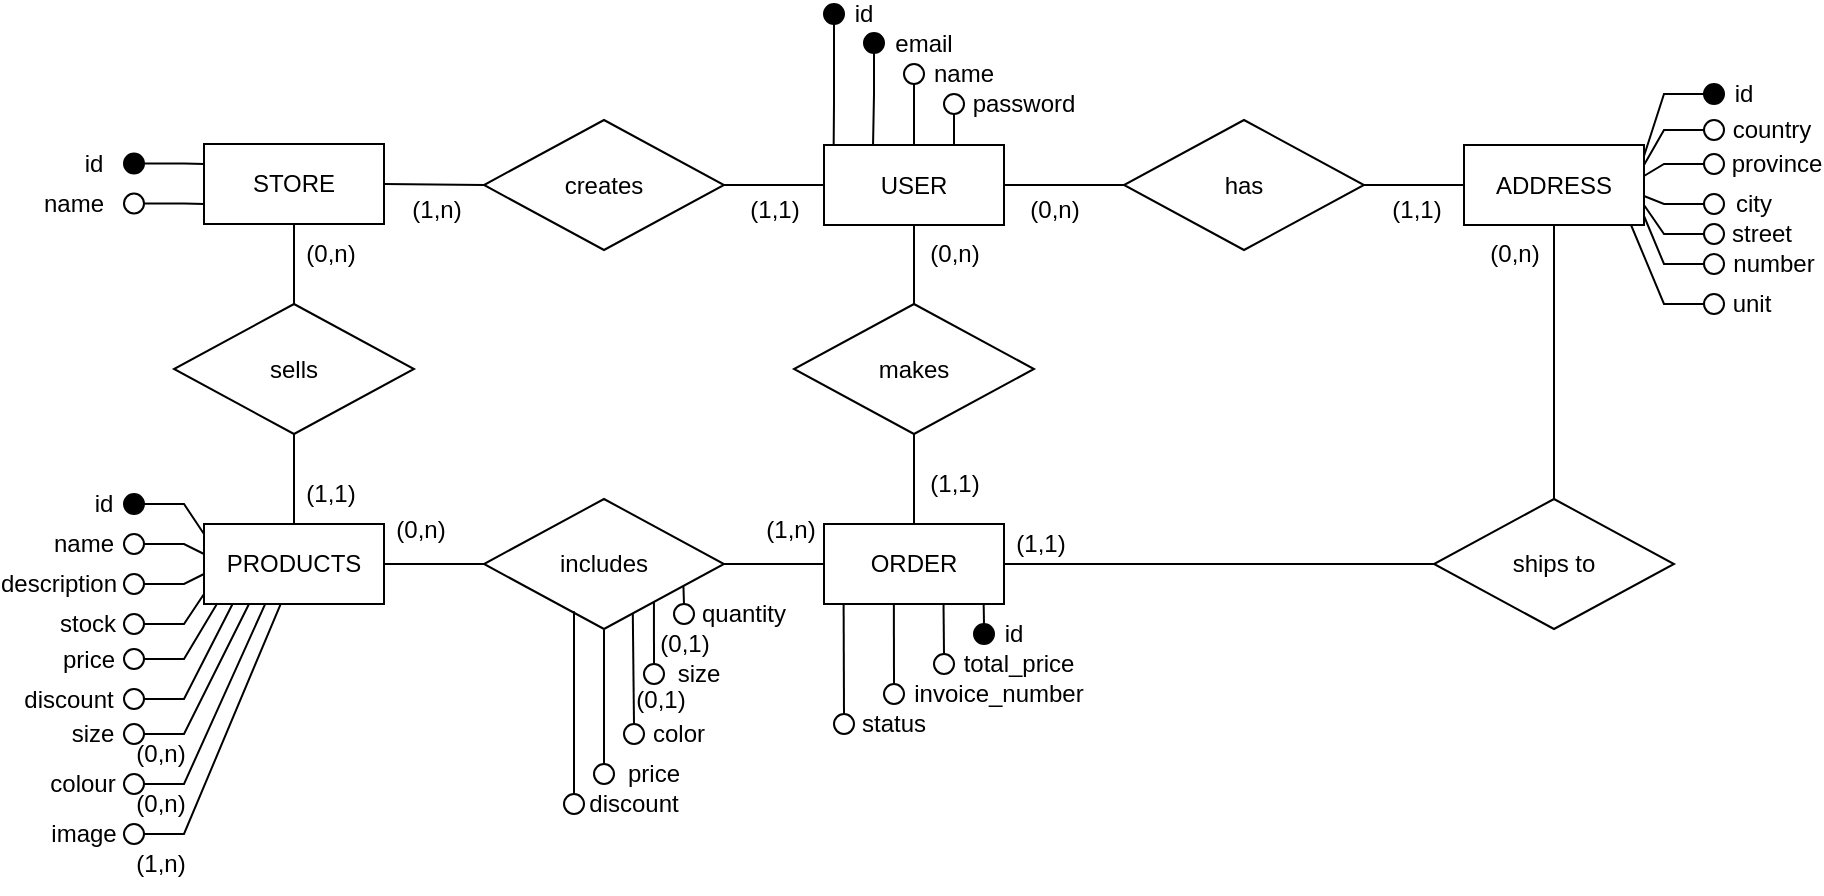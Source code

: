<mxfile version="21.6.6" type="device">
  <diagram name="Página-1" id="Z_zJEJGkiSUrdJZ3INVm">
    <mxGraphModel dx="1434" dy="758" grid="0" gridSize="5" guides="1" tooltips="1" connect="1" arrows="1" fold="1" page="1" pageScale="1" pageWidth="1169" pageHeight="827" math="0" shadow="0">
      <root>
        <mxCell id="0" />
        <mxCell id="1" parent="0" />
        <mxCell id="c_Amdf7lURbIj001u1mX-1" value="STORE" style="rounded=0;whiteSpace=wrap;html=1;" parent="1" vertex="1">
          <mxGeometry x="230" y="370" width="90" height="40" as="geometry" />
        </mxCell>
        <mxCell id="c_Amdf7lURbIj001u1mX-2" value="creates" style="shape=rhombus;perimeter=rhombusPerimeter;whiteSpace=wrap;html=1;align=center;fillColor=none;gradientColor=none;" parent="1" vertex="1">
          <mxGeometry x="370" y="358" width="120" height="65" as="geometry" />
        </mxCell>
        <mxCell id="c_Amdf7lURbIj001u1mX-3" value="" style="endArrow=none;html=1;rounded=0;entryX=0;entryY=0.5;entryDx=0;entryDy=0;" parent="1" target="c_Amdf7lURbIj001u1mX-2" edge="1">
          <mxGeometry relative="1" as="geometry">
            <mxPoint x="320" y="390" as="sourcePoint" />
            <mxPoint x="480" y="390" as="targetPoint" />
          </mxGeometry>
        </mxCell>
        <mxCell id="c_Amdf7lURbIj001u1mX-4" value="" style="endArrow=none;html=1;rounded=0;entryX=0;entryY=0.5;entryDx=0;entryDy=0;exitX=1;exitY=0.5;exitDx=0;exitDy=0;" parent="1" source="c_Amdf7lURbIj001u1mX-2" target="c_Amdf7lURbIj001u1mX-5" edge="1">
          <mxGeometry relative="1" as="geometry">
            <mxPoint x="520" y="390" as="sourcePoint" />
            <mxPoint x="550" y="390.5" as="targetPoint" />
          </mxGeometry>
        </mxCell>
        <mxCell id="c_Amdf7lURbIj001u1mX-5" value="USER" style="rounded=0;whiteSpace=wrap;html=1;gradientColor=none;fillColor=none;" parent="1" vertex="1">
          <mxGeometry x="540" y="370.5" width="90" height="40" as="geometry" />
        </mxCell>
        <mxCell id="c_Amdf7lURbIj001u1mX-8" value="" style="ellipse;whiteSpace=wrap;html=1;aspect=fixed;" parent="1" vertex="1">
          <mxGeometry x="190" y="394.75" width="10" height="10" as="geometry" />
        </mxCell>
        <mxCell id="c_Amdf7lURbIj001u1mX-9" value="" style="ellipse;whiteSpace=wrap;html=1;aspect=fixed;fillColor=#000000;" parent="1" vertex="1">
          <mxGeometry x="190" y="374.75" width="10" height="10" as="geometry" />
        </mxCell>
        <mxCell id="c_Amdf7lURbIj001u1mX-10" value="" style="endArrow=none;html=1;rounded=0;entryX=1;entryY=0.5;entryDx=0;entryDy=0;exitX=0;exitY=0.25;exitDx=0;exitDy=0;" parent="1" source="c_Amdf7lURbIj001u1mX-1" target="c_Amdf7lURbIj001u1mX-9" edge="1">
          <mxGeometry width="50" height="50" relative="1" as="geometry">
            <mxPoint x="230" y="394.75" as="sourcePoint" />
            <mxPoint x="260" y="374.75" as="targetPoint" />
            <Array as="points">
              <mxPoint x="220" y="379.75" />
            </Array>
          </mxGeometry>
        </mxCell>
        <mxCell id="c_Amdf7lURbIj001u1mX-11" value="" style="endArrow=none;html=1;rounded=0;entryX=1;entryY=0.5;entryDx=0;entryDy=0;exitX=0;exitY=0.75;exitDx=0;exitDy=0;" parent="1" source="c_Amdf7lURbIj001u1mX-1" target="c_Amdf7lURbIj001u1mX-8" edge="1">
          <mxGeometry width="50" height="50" relative="1" as="geometry">
            <mxPoint x="230" y="404.75" as="sourcePoint" />
            <mxPoint x="210" y="389.75" as="targetPoint" />
            <Array as="points">
              <mxPoint x="220" y="399.75" />
            </Array>
          </mxGeometry>
        </mxCell>
        <mxCell id="c_Amdf7lURbIj001u1mX-14" value="id" style="text;html=1;strokeColor=none;fillColor=none;align=center;verticalAlign=middle;whiteSpace=wrap;rounded=0;" parent="1" vertex="1">
          <mxGeometry x="160" y="374.75" width="30" height="10" as="geometry" />
        </mxCell>
        <mxCell id="c_Amdf7lURbIj001u1mX-15" value="name" style="text;html=1;strokeColor=none;fillColor=none;align=center;verticalAlign=middle;whiteSpace=wrap;rounded=0;" parent="1" vertex="1">
          <mxGeometry x="150" y="395.25" width="30" height="10" as="geometry" />
        </mxCell>
        <mxCell id="c_Amdf7lURbIj001u1mX-18" value="(1,n)" style="text;html=1;align=center;verticalAlign=middle;resizable=0;points=[];autosize=1;strokeColor=none;fillColor=none;" parent="1" vertex="1">
          <mxGeometry x="323" y="388" width="45" height="30" as="geometry" />
        </mxCell>
        <mxCell id="c_Amdf7lURbIj001u1mX-19" value="(1,1)" style="text;html=1;align=center;verticalAlign=middle;resizable=0;points=[];autosize=1;strokeColor=none;fillColor=none;" parent="1" vertex="1">
          <mxGeometry x="490" y="388" width="50" height="30" as="geometry" />
        </mxCell>
        <mxCell id="c_Amdf7lURbIj001u1mX-20" value="has" style="shape=rhombus;perimeter=rhombusPerimeter;whiteSpace=wrap;html=1;align=center;fillColor=none;gradientColor=none;" parent="1" vertex="1">
          <mxGeometry x="690" y="358" width="120" height="65" as="geometry" />
        </mxCell>
        <mxCell id="c_Amdf7lURbIj001u1mX-21" value="" style="endArrow=none;html=1;rounded=0;entryX=0;entryY=0.5;entryDx=0;entryDy=0;exitX=1;exitY=0.5;exitDx=0;exitDy=0;" parent="1" source="c_Amdf7lURbIj001u1mX-20" target="c_Amdf7lURbIj001u1mX-22" edge="1">
          <mxGeometry relative="1" as="geometry">
            <mxPoint x="840" y="390" as="sourcePoint" />
            <mxPoint x="870" y="390.5" as="targetPoint" />
          </mxGeometry>
        </mxCell>
        <mxCell id="c_Amdf7lURbIj001u1mX-22" value="ADDRESS" style="rounded=0;whiteSpace=wrap;html=1;gradientColor=none;fillColor=none;" parent="1" vertex="1">
          <mxGeometry x="860" y="370.5" width="90" height="40" as="geometry" />
        </mxCell>
        <mxCell id="c_Amdf7lURbIj001u1mX-26" value="(1,1)" style="text;html=1;align=center;verticalAlign=middle;resizable=0;points=[];autosize=1;strokeColor=none;fillColor=none;" parent="1" vertex="1">
          <mxGeometry x="813" y="388" width="45" height="30" as="geometry" />
        </mxCell>
        <mxCell id="c_Amdf7lURbIj001u1mX-30" value="" style="endArrow=none;html=1;rounded=0;entryX=0;entryY=0.5;entryDx=0;entryDy=0;exitX=1;exitY=0.5;exitDx=0;exitDy=0;" parent="1" source="c_Amdf7lURbIj001u1mX-5" target="c_Amdf7lURbIj001u1mX-20" edge="1">
          <mxGeometry relative="1" as="geometry">
            <mxPoint x="500" y="401" as="sourcePoint" />
            <mxPoint x="550" y="401" as="targetPoint" />
          </mxGeometry>
        </mxCell>
        <mxCell id="c_Amdf7lURbIj001u1mX-31" value="" style="ellipse;whiteSpace=wrap;html=1;aspect=fixed;fillColor=#000000;" parent="1" vertex="1">
          <mxGeometry x="540" y="300" width="10" height="10" as="geometry" />
        </mxCell>
        <mxCell id="c_Amdf7lURbIj001u1mX-32" value="" style="endArrow=none;html=1;rounded=0;entryX=0.5;entryY=1;entryDx=0;entryDy=0;exitX=0.276;exitY=-0.004;exitDx=0;exitDy=0;exitPerimeter=0;" parent="1" target="c_Amdf7lURbIj001u1mX-31" edge="1">
          <mxGeometry width="50" height="50" relative="1" as="geometry">
            <mxPoint x="544.84" y="370.0" as="sourcePoint" />
            <mxPoint x="640" y="334.66" as="targetPoint" />
            <Array as="points">
              <mxPoint x="545" y="349.66" />
            </Array>
          </mxGeometry>
        </mxCell>
        <mxCell id="c_Amdf7lURbIj001u1mX-33" value="password" style="text;html=1;strokeColor=none;fillColor=none;align=center;verticalAlign=middle;whiteSpace=wrap;rounded=0;" parent="1" vertex="1">
          <mxGeometry x="620" y="345" width="40" height="10" as="geometry" />
        </mxCell>
        <mxCell id="c_Amdf7lURbIj001u1mX-34" value="" style="ellipse;whiteSpace=wrap;html=1;aspect=fixed;fillColor=#000000;" parent="1" vertex="1">
          <mxGeometry x="560" y="314.5" width="10" height="10" as="geometry" />
        </mxCell>
        <mxCell id="c_Amdf7lURbIj001u1mX-35" value="" style="endArrow=none;html=1;rounded=0;entryX=0.5;entryY=1;entryDx=0;entryDy=0;exitX=0.217;exitY=-0.01;exitDx=0;exitDy=0;exitPerimeter=0;" parent="1" target="c_Amdf7lURbIj001u1mX-34" edge="1">
          <mxGeometry width="50" height="50" relative="1" as="geometry">
            <mxPoint x="564.53" y="370.1" as="sourcePoint" />
            <mxPoint x="650" y="329.5" as="targetPoint" />
            <Array as="points">
              <mxPoint x="565" y="345" />
            </Array>
          </mxGeometry>
        </mxCell>
        <mxCell id="c_Amdf7lURbIj001u1mX-36" value="" style="ellipse;whiteSpace=wrap;html=1;aspect=fixed;" parent="1" vertex="1">
          <mxGeometry x="600" y="345" width="10" height="10" as="geometry" />
        </mxCell>
        <mxCell id="c_Amdf7lURbIj001u1mX-37" value="" style="endArrow=none;html=1;rounded=0;entryX=0.5;entryY=1;entryDx=0;entryDy=0;" parent="1" target="c_Amdf7lURbIj001u1mX-36" edge="1">
          <mxGeometry width="50" height="50" relative="1" as="geometry">
            <mxPoint x="605" y="370.5" as="sourcePoint" />
            <mxPoint x="700" y="350.5" as="targetPoint" />
            <Array as="points">
              <mxPoint x="605" y="365.5" />
            </Array>
          </mxGeometry>
        </mxCell>
        <mxCell id="c_Amdf7lURbIj001u1mX-38" value="email" style="text;html=1;strokeColor=none;fillColor=none;align=center;verticalAlign=middle;whiteSpace=wrap;rounded=0;" parent="1" vertex="1">
          <mxGeometry x="570" y="314.5" width="40" height="10" as="geometry" />
        </mxCell>
        <mxCell id="c_Amdf7lURbIj001u1mX-39" value="id" style="text;html=1;strokeColor=none;fillColor=none;align=center;verticalAlign=middle;whiteSpace=wrap;rounded=0;" parent="1" vertex="1">
          <mxGeometry x="540" y="300" width="40" height="10" as="geometry" />
        </mxCell>
        <mxCell id="c_Amdf7lURbIj001u1mX-40" value="(0,n)" style="text;html=1;align=center;verticalAlign=middle;resizable=0;points=[];autosize=1;strokeColor=none;fillColor=none;" parent="1" vertex="1">
          <mxGeometry x="630" y="388" width="50" height="30" as="geometry" />
        </mxCell>
        <mxCell id="c_Amdf7lURbIj001u1mX-48" value="" style="ellipse;whiteSpace=wrap;html=1;aspect=fixed;fillColor=none;" parent="1" vertex="1">
          <mxGeometry x="580" y="330" width="10" height="10" as="geometry" />
        </mxCell>
        <mxCell id="c_Amdf7lURbIj001u1mX-49" value="" style="endArrow=none;html=1;rounded=0;entryX=0.5;entryY=1;entryDx=0;entryDy=0;exitX=0.5;exitY=0;exitDx=0;exitDy=0;" parent="1" source="c_Amdf7lURbIj001u1mX-5" target="c_Amdf7lURbIj001u1mX-48" edge="1">
          <mxGeometry width="50" height="50" relative="1" as="geometry">
            <mxPoint x="575" y="383.25" as="sourcePoint" />
            <mxPoint x="660" y="342.75" as="targetPoint" />
            <Array as="points" />
          </mxGeometry>
        </mxCell>
        <mxCell id="c_Amdf7lURbIj001u1mX-50" value="name" style="text;html=1;strokeColor=none;fillColor=none;align=center;verticalAlign=middle;whiteSpace=wrap;rounded=0;" parent="1" vertex="1">
          <mxGeometry x="590" y="330" width="40" height="10" as="geometry" />
        </mxCell>
        <mxCell id="c_Amdf7lURbIj001u1mX-88" value="ORDER" style="rounded=0;whiteSpace=wrap;html=1;gradientColor=none;fillColor=none;" parent="1" vertex="1">
          <mxGeometry x="540" y="560" width="90" height="40" as="geometry" />
        </mxCell>
        <mxCell id="c_Amdf7lURbIj001u1mX-89" value="PRODUCTS" style="rounded=0;whiteSpace=wrap;html=1;gradientColor=none;fillColor=none;" parent="1" vertex="1">
          <mxGeometry x="230" y="560" width="90" height="40" as="geometry" />
        </mxCell>
        <mxCell id="c_Amdf7lURbIj001u1mX-90" value="includes" style="shape=rhombus;perimeter=rhombusPerimeter;whiteSpace=wrap;html=1;align=center;fillColor=none;gradientColor=none;" parent="1" vertex="1">
          <mxGeometry x="370" y="547.5" width="120" height="65" as="geometry" />
        </mxCell>
        <mxCell id="c_Amdf7lURbIj001u1mX-91" value="ships to" style="shape=rhombus;perimeter=rhombusPerimeter;whiteSpace=wrap;html=1;align=center;fillColor=none;gradientColor=none;" parent="1" vertex="1">
          <mxGeometry x="845" y="547.5" width="120" height="65" as="geometry" />
        </mxCell>
        <mxCell id="c_Amdf7lURbIj001u1mX-92" value="sells" style="shape=rhombus;perimeter=rhombusPerimeter;whiteSpace=wrap;html=1;align=center;fillColor=none;gradientColor=none;" parent="1" vertex="1">
          <mxGeometry x="215" y="450" width="120" height="65" as="geometry" />
        </mxCell>
        <mxCell id="c_Amdf7lURbIj001u1mX-93" value="makes" style="shape=rhombus;perimeter=rhombusPerimeter;whiteSpace=wrap;html=1;align=center;fillColor=none;gradientColor=none;" parent="1" vertex="1">
          <mxGeometry x="525" y="450" width="120" height="65" as="geometry" />
        </mxCell>
        <mxCell id="c_Amdf7lURbIj001u1mX-94" value="" style="endArrow=none;html=1;rounded=0;entryX=0.5;entryY=1;entryDx=0;entryDy=0;exitX=0.5;exitY=0;exitDx=0;exitDy=0;" parent="1" source="c_Amdf7lURbIj001u1mX-92" target="c_Amdf7lURbIj001u1mX-1" edge="1">
          <mxGeometry width="50" height="50" relative="1" as="geometry">
            <mxPoint x="120" y="500" as="sourcePoint" />
            <mxPoint x="170" y="450" as="targetPoint" />
          </mxGeometry>
        </mxCell>
        <mxCell id="c_Amdf7lURbIj001u1mX-95" value="" style="endArrow=none;html=1;rounded=0;exitX=0.5;exitY=0;exitDx=0;exitDy=0;entryX=0.5;entryY=1;entryDx=0;entryDy=0;" parent="1" source="c_Amdf7lURbIj001u1mX-89" target="c_Amdf7lURbIj001u1mX-92" edge="1">
          <mxGeometry width="50" height="50" relative="1" as="geometry">
            <mxPoint x="285" y="460" as="sourcePoint" />
            <mxPoint x="280" y="520" as="targetPoint" />
          </mxGeometry>
        </mxCell>
        <mxCell id="c_Amdf7lURbIj001u1mX-96" value="" style="endArrow=none;html=1;rounded=0;entryX=0;entryY=0.5;entryDx=0;entryDy=0;exitX=1;exitY=0.5;exitDx=0;exitDy=0;" parent="1" source="c_Amdf7lURbIj001u1mX-89" target="c_Amdf7lURbIj001u1mX-90" edge="1">
          <mxGeometry width="50" height="50" relative="1" as="geometry">
            <mxPoint x="295" y="470" as="sourcePoint" />
            <mxPoint x="295" y="430" as="targetPoint" />
          </mxGeometry>
        </mxCell>
        <mxCell id="c_Amdf7lURbIj001u1mX-97" value="" style="endArrow=none;html=1;rounded=0;entryX=0;entryY=0.5;entryDx=0;entryDy=0;exitX=1;exitY=0.5;exitDx=0;exitDy=0;" parent="1" source="c_Amdf7lURbIj001u1mX-90" target="c_Amdf7lURbIj001u1mX-88" edge="1">
          <mxGeometry width="50" height="50" relative="1" as="geometry">
            <mxPoint x="305" y="480" as="sourcePoint" />
            <mxPoint x="305" y="440" as="targetPoint" />
          </mxGeometry>
        </mxCell>
        <mxCell id="c_Amdf7lURbIj001u1mX-98" value="" style="endArrow=none;html=1;rounded=0;entryX=0.5;entryY=1;entryDx=0;entryDy=0;exitX=0.5;exitY=0;exitDx=0;exitDy=0;" parent="1" source="c_Amdf7lURbIj001u1mX-88" target="c_Amdf7lURbIj001u1mX-93" edge="1">
          <mxGeometry width="50" height="50" relative="1" as="geometry">
            <mxPoint x="315" y="490" as="sourcePoint" />
            <mxPoint x="315" y="450" as="targetPoint" />
          </mxGeometry>
        </mxCell>
        <mxCell id="c_Amdf7lURbIj001u1mX-99" value="" style="endArrow=none;html=1;rounded=0;exitX=0.5;exitY=0;exitDx=0;exitDy=0;entryX=0.5;entryY=1;entryDx=0;entryDy=0;" parent="1" source="c_Amdf7lURbIj001u1mX-93" target="c_Amdf7lURbIj001u1mX-5" edge="1">
          <mxGeometry width="50" height="50" relative="1" as="geometry">
            <mxPoint x="595" y="570" as="sourcePoint" />
            <mxPoint x="620" y="430" as="targetPoint" />
          </mxGeometry>
        </mxCell>
        <mxCell id="c_Amdf7lURbIj001u1mX-100" value="" style="endArrow=none;html=1;rounded=0;entryX=0;entryY=0.5;entryDx=0;entryDy=0;exitX=1;exitY=0.5;exitDx=0;exitDy=0;" parent="1" source="c_Amdf7lURbIj001u1mX-88" target="c_Amdf7lURbIj001u1mX-91" edge="1">
          <mxGeometry width="50" height="50" relative="1" as="geometry">
            <mxPoint x="650" y="570" as="sourcePoint" />
            <mxPoint x="605" y="535" as="targetPoint" />
          </mxGeometry>
        </mxCell>
        <mxCell id="c_Amdf7lURbIj001u1mX-101" value="" style="endArrow=none;html=1;rounded=0;entryX=0.5;entryY=1;entryDx=0;entryDy=0;exitX=0.5;exitY=0;exitDx=0;exitDy=0;" parent="1" source="c_Amdf7lURbIj001u1mX-91" target="c_Amdf7lURbIj001u1mX-22" edge="1">
          <mxGeometry width="50" height="50" relative="1" as="geometry">
            <mxPoint x="640" y="590" as="sourcePoint" />
            <mxPoint x="855" y="590" as="targetPoint" />
          </mxGeometry>
        </mxCell>
        <mxCell id="c_Amdf7lURbIj001u1mX-104" value="" style="ellipse;whiteSpace=wrap;html=1;aspect=fixed;" parent="1" vertex="1">
          <mxGeometry x="190" y="605" width="10" height="10" as="geometry" />
        </mxCell>
        <mxCell id="c_Amdf7lURbIj001u1mX-105" value="" style="ellipse;whiteSpace=wrap;html=1;aspect=fixed;strokeColor=#000000;fillStyle=solid;fillColor=none;" parent="1" vertex="1">
          <mxGeometry x="190" y="585" width="10" height="10" as="geometry" />
        </mxCell>
        <mxCell id="c_Amdf7lURbIj001u1mX-106" value="" style="ellipse;whiteSpace=wrap;html=1;aspect=fixed;" parent="1" vertex="1">
          <mxGeometry x="190" y="565" width="10" height="10" as="geometry" />
        </mxCell>
        <mxCell id="c_Amdf7lURbIj001u1mX-107" value="" style="ellipse;whiteSpace=wrap;html=1;aspect=fixed;fillColor=#000000;" parent="1" vertex="1">
          <mxGeometry x="190" y="545" width="10" height="10" as="geometry" />
        </mxCell>
        <mxCell id="c_Amdf7lURbIj001u1mX-108" value="" style="endArrow=none;html=1;rounded=0;entryX=1;entryY=0.5;entryDx=0;entryDy=0;exitX=0;exitY=0;exitDx=0;exitDy=0;" parent="1" target="c_Amdf7lURbIj001u1mX-107" edge="1">
          <mxGeometry width="50" height="50" relative="1" as="geometry">
            <mxPoint x="230" y="565" as="sourcePoint" />
            <mxPoint x="260" y="545" as="targetPoint" />
            <Array as="points">
              <mxPoint x="220" y="550" />
            </Array>
          </mxGeometry>
        </mxCell>
        <mxCell id="c_Amdf7lURbIj001u1mX-109" value="" style="endArrow=none;html=1;rounded=0;entryX=1;entryY=0.5;entryDx=0;entryDy=0;exitX=0;exitY=0.25;exitDx=0;exitDy=0;" parent="1" target="c_Amdf7lURbIj001u1mX-106" edge="1">
          <mxGeometry width="50" height="50" relative="1" as="geometry">
            <mxPoint x="230" y="575" as="sourcePoint" />
            <mxPoint x="210" y="560" as="targetPoint" />
            <Array as="points">
              <mxPoint x="220" y="570" />
            </Array>
          </mxGeometry>
        </mxCell>
        <mxCell id="c_Amdf7lURbIj001u1mX-110" value="" style="endArrow=none;html=1;rounded=0;entryX=1;entryY=0.5;entryDx=0;entryDy=0;exitX=0;exitY=0.5;exitDx=0;exitDy=0;" parent="1" target="c_Amdf7lURbIj001u1mX-105" edge="1">
          <mxGeometry width="50" height="50" relative="1" as="geometry">
            <mxPoint x="230" y="585" as="sourcePoint" />
            <mxPoint x="220" y="570" as="targetPoint" />
            <Array as="points">
              <mxPoint x="220" y="590" />
            </Array>
          </mxGeometry>
        </mxCell>
        <mxCell id="c_Amdf7lURbIj001u1mX-111" value="" style="endArrow=none;html=1;rounded=0;entryX=1;entryY=0.5;entryDx=0;entryDy=0;exitX=0;exitY=0.75;exitDx=0;exitDy=0;" parent="1" target="c_Amdf7lURbIj001u1mX-104" edge="1">
          <mxGeometry width="50" height="50" relative="1" as="geometry">
            <mxPoint x="230" y="595" as="sourcePoint" />
            <mxPoint x="230" y="580" as="targetPoint" />
            <Array as="points">
              <mxPoint x="220" y="610" />
            </Array>
          </mxGeometry>
        </mxCell>
        <mxCell id="c_Amdf7lURbIj001u1mX-112" value="id" style="text;html=1;strokeColor=none;fillColor=none;align=center;verticalAlign=middle;whiteSpace=wrap;rounded=0;" parent="1" vertex="1">
          <mxGeometry x="175" y="545" width="10" height="10" as="geometry" />
        </mxCell>
        <mxCell id="c_Amdf7lURbIj001u1mX-113" value="name" style="text;html=1;strokeColor=none;fillColor=none;align=center;verticalAlign=middle;whiteSpace=wrap;rounded=0;" parent="1" vertex="1">
          <mxGeometry x="155" y="565" width="30" height="10" as="geometry" />
        </mxCell>
        <mxCell id="c_Amdf7lURbIj001u1mX-114" value="description" style="text;html=1;strokeColor=none;fillColor=none;align=center;verticalAlign=middle;whiteSpace=wrap;rounded=0;" parent="1" vertex="1">
          <mxGeometry x="140" y="585" width="35" height="10" as="geometry" />
        </mxCell>
        <mxCell id="c_Amdf7lURbIj001u1mX-115" value="stock" style="text;html=1;strokeColor=none;fillColor=none;align=center;verticalAlign=middle;whiteSpace=wrap;rounded=0;" parent="1" vertex="1">
          <mxGeometry x="157.5" y="605" width="27.5" height="10" as="geometry" />
        </mxCell>
        <mxCell id="c_Amdf7lURbIj001u1mX-128" value="" style="ellipse;whiteSpace=wrap;html=1;aspect=fixed;" parent="1" vertex="1">
          <mxGeometry x="190" y="622.5" width="10" height="10" as="geometry" />
        </mxCell>
        <mxCell id="c_Amdf7lURbIj001u1mX-129" value="" style="endArrow=none;html=1;rounded=0;entryX=1;entryY=0.5;entryDx=0;entryDy=0;exitX=0.074;exitY=0.992;exitDx=0;exitDy=0;exitPerimeter=0;" parent="1" source="c_Amdf7lURbIj001u1mX-89" target="c_Amdf7lURbIj001u1mX-128" edge="1">
          <mxGeometry width="50" height="50" relative="1" as="geometry">
            <mxPoint x="230" y="612.5" as="sourcePoint" />
            <mxPoint x="230" y="597.5" as="targetPoint" />
            <Array as="points">
              <mxPoint x="220" y="627.5" />
            </Array>
          </mxGeometry>
        </mxCell>
        <mxCell id="c_Amdf7lURbIj001u1mX-130" value="price" style="text;html=1;strokeColor=none;fillColor=none;align=center;verticalAlign=middle;whiteSpace=wrap;rounded=0;" parent="1" vertex="1">
          <mxGeometry x="160" y="622.5" width="25" height="10" as="geometry" />
        </mxCell>
        <mxCell id="c_Amdf7lURbIj001u1mX-131" value="" style="ellipse;whiteSpace=wrap;html=1;aspect=fixed;" parent="1" vertex="1">
          <mxGeometry x="190" y="642.5" width="10" height="10" as="geometry" />
        </mxCell>
        <mxCell id="c_Amdf7lURbIj001u1mX-132" value="" style="endArrow=none;html=1;rounded=0;entryX=1;entryY=0.5;entryDx=0;entryDy=0;exitX=0.158;exitY=1.004;exitDx=0;exitDy=0;exitPerimeter=0;" parent="1" source="c_Amdf7lURbIj001u1mX-89" target="c_Amdf7lURbIj001u1mX-131" edge="1">
          <mxGeometry width="50" height="50" relative="1" as="geometry">
            <mxPoint x="230" y="632.5" as="sourcePoint" />
            <mxPoint x="230" y="617.5" as="targetPoint" />
            <Array as="points">
              <mxPoint x="220" y="647.5" />
            </Array>
          </mxGeometry>
        </mxCell>
        <mxCell id="c_Amdf7lURbIj001u1mX-133" value="discount" style="text;html=1;strokeColor=none;fillColor=none;align=center;verticalAlign=middle;whiteSpace=wrap;rounded=0;" parent="1" vertex="1">
          <mxGeometry x="145" y="642.5" width="35" height="10" as="geometry" />
        </mxCell>
        <mxCell id="c_Amdf7lURbIj001u1mX-134" value="" style="ellipse;whiteSpace=wrap;html=1;aspect=fixed;" parent="1" vertex="1">
          <mxGeometry x="190" y="660" width="10" height="10" as="geometry" />
        </mxCell>
        <mxCell id="c_Amdf7lURbIj001u1mX-135" value="" style="endArrow=none;html=1;rounded=0;entryX=1;entryY=0.5;entryDx=0;entryDy=0;exitX=0.25;exitY=1;exitDx=0;exitDy=0;" parent="1" source="c_Amdf7lURbIj001u1mX-89" target="c_Amdf7lURbIj001u1mX-134" edge="1">
          <mxGeometry width="50" height="50" relative="1" as="geometry">
            <mxPoint x="237" y="637.5" as="sourcePoint" />
            <mxPoint x="230" y="635" as="targetPoint" />
            <Array as="points">
              <mxPoint x="220" y="665" />
            </Array>
          </mxGeometry>
        </mxCell>
        <mxCell id="c_Amdf7lURbIj001u1mX-136" value="size" style="text;html=1;strokeColor=none;fillColor=none;align=center;verticalAlign=middle;whiteSpace=wrap;rounded=0;" parent="1" vertex="1">
          <mxGeometry x="162.5" y="660" width="22.5" height="10" as="geometry" />
        </mxCell>
        <mxCell id="c_Amdf7lURbIj001u1mX-138" value="colour" style="text;html=1;strokeColor=none;fillColor=none;align=center;verticalAlign=middle;whiteSpace=wrap;rounded=0;" parent="1" vertex="1">
          <mxGeometry x="152.5" y="685" width="32.5" height="10" as="geometry" />
        </mxCell>
        <mxCell id="c_Amdf7lURbIj001u1mX-139" value="" style="ellipse;whiteSpace=wrap;html=1;aspect=fixed;" parent="1" vertex="1">
          <mxGeometry x="190" y="685" width="10" height="10" as="geometry" />
        </mxCell>
        <mxCell id="c_Amdf7lURbIj001u1mX-140" value="" style="endArrow=none;html=1;rounded=0;entryX=1;entryY=0.5;entryDx=0;entryDy=0;exitX=0.339;exitY=1.004;exitDx=0;exitDy=0;exitPerimeter=0;" parent="1" source="c_Amdf7lURbIj001u1mX-89" target="c_Amdf7lURbIj001u1mX-139" edge="1">
          <mxGeometry width="50" height="50" relative="1" as="geometry">
            <mxPoint x="258" y="605" as="sourcePoint" />
            <mxPoint x="205" y="670" as="targetPoint" />
            <Array as="points">
              <mxPoint x="220" y="690" />
            </Array>
          </mxGeometry>
        </mxCell>
        <mxCell id="c_Amdf7lURbIj001u1mX-142" value="" style="endArrow=none;html=1;rounded=0;entryX=1;entryY=0.5;entryDx=0;entryDy=0;exitX=0.427;exitY=0.994;exitDx=0;exitDy=0;exitPerimeter=0;" parent="1" source="c_Amdf7lURbIj001u1mX-89" target="c_Amdf7lURbIj001u1mX-143" edge="1">
          <mxGeometry width="50" height="50" relative="1" as="geometry">
            <mxPoint x="266" y="605" as="sourcePoint" />
            <mxPoint x="205" y="690" as="targetPoint" />
            <Array as="points">
              <mxPoint x="220" y="715" />
            </Array>
          </mxGeometry>
        </mxCell>
        <mxCell id="c_Amdf7lURbIj001u1mX-143" value="" style="ellipse;whiteSpace=wrap;html=1;aspect=fixed;" parent="1" vertex="1">
          <mxGeometry x="190" y="710" width="10" height="10" as="geometry" />
        </mxCell>
        <mxCell id="c_Amdf7lURbIj001u1mX-144" value="image" style="text;html=1;strokeColor=none;fillColor=none;align=center;verticalAlign=middle;whiteSpace=wrap;rounded=0;" parent="1" vertex="1">
          <mxGeometry x="155" y="710" width="30" height="10" as="geometry" />
        </mxCell>
        <mxCell id="c_Amdf7lURbIj001u1mX-145" value="size" style="text;html=1;strokeColor=none;fillColor=none;align=center;verticalAlign=middle;whiteSpace=wrap;rounded=0;" parent="1" vertex="1">
          <mxGeometry x="460" y="630" width="35" height="10" as="geometry" />
        </mxCell>
        <mxCell id="c_Amdf7lURbIj001u1mX-146" value="" style="ellipse;whiteSpace=wrap;html=1;aspect=fixed;fillColor=none;" parent="1" vertex="1">
          <mxGeometry x="450" y="630" width="10" height="10" as="geometry" />
        </mxCell>
        <mxCell id="c_Amdf7lURbIj001u1mX-147" value="" style="endArrow=none;html=1;rounded=0;entryX=0.5;entryY=0;entryDx=0;entryDy=0;exitX=0.708;exitY=0.795;exitDx=0;exitDy=0;exitPerimeter=0;" parent="1" source="c_Amdf7lURbIj001u1mX-90" target="c_Amdf7lURbIj001u1mX-146" edge="1">
          <mxGeometry width="50" height="50" relative="1" as="geometry">
            <mxPoint x="455" y="605" as="sourcePoint" />
            <mxPoint x="540" y="652" as="targetPoint" />
            <Array as="points" />
          </mxGeometry>
        </mxCell>
        <mxCell id="c_Amdf7lURbIj001u1mX-148" value="" style="ellipse;whiteSpace=wrap;html=1;aspect=fixed;" parent="1" vertex="1">
          <mxGeometry x="465" y="600" width="10" height="10" as="geometry" />
        </mxCell>
        <mxCell id="c_Amdf7lURbIj001u1mX-149" value="quantity" style="text;html=1;strokeColor=none;fillColor=none;align=center;verticalAlign=middle;whiteSpace=wrap;rounded=0;" parent="1" vertex="1">
          <mxGeometry x="480" y="600" width="40" height="10" as="geometry" />
        </mxCell>
        <mxCell id="c_Amdf7lURbIj001u1mX-150" value="color" style="text;html=1;strokeColor=none;fillColor=none;align=center;verticalAlign=middle;whiteSpace=wrap;rounded=0;" parent="1" vertex="1">
          <mxGeometry x="455" y="660" width="25" height="10" as="geometry" />
        </mxCell>
        <mxCell id="c_Amdf7lURbIj001u1mX-151" value="" style="ellipse;whiteSpace=wrap;html=1;aspect=fixed;fillColor=none;" parent="1" vertex="1">
          <mxGeometry x="425" y="680" width="10" height="10" as="geometry" />
        </mxCell>
        <mxCell id="c_Amdf7lURbIj001u1mX-152" value="" style="endArrow=none;html=1;rounded=0;entryX=0.5;entryY=0;entryDx=0;entryDy=0;exitX=0.709;exitY=0.788;exitDx=0;exitDy=0;exitPerimeter=0;" parent="1" target="c_Amdf7lURbIj001u1mX-151" edge="1">
          <mxGeometry width="50" height="50" relative="1" as="geometry">
            <mxPoint x="430" y="613" as="sourcePoint" />
            <mxPoint x="515" y="667" as="targetPoint" />
            <Array as="points" />
          </mxGeometry>
        </mxCell>
        <mxCell id="c_Amdf7lURbIj001u1mX-153" value="" style="ellipse;whiteSpace=wrap;html=1;aspect=fixed;" parent="1" vertex="1">
          <mxGeometry x="440" y="660" width="10" height="10" as="geometry" />
        </mxCell>
        <mxCell id="c_Amdf7lURbIj001u1mX-154" value="" style="endArrow=none;html=1;rounded=0;entryX=0.5;entryY=0;entryDx=0;entryDy=0;exitX=0.62;exitY=0.881;exitDx=0;exitDy=0;exitPerimeter=0;" parent="1" source="c_Amdf7lURbIj001u1mX-90" target="c_Amdf7lURbIj001u1mX-153" edge="1">
          <mxGeometry width="50" height="50" relative="1" as="geometry">
            <mxPoint x="445" y="605" as="sourcePoint" />
            <mxPoint x="545" y="672.5" as="targetPoint" />
            <Array as="points" />
          </mxGeometry>
        </mxCell>
        <mxCell id="c_Amdf7lURbIj001u1mX-155" value="price" style="text;html=1;strokeColor=none;fillColor=none;align=center;verticalAlign=middle;whiteSpace=wrap;rounded=0;" parent="1" vertex="1">
          <mxGeometry x="435" y="680" width="40" height="10" as="geometry" />
        </mxCell>
        <mxCell id="c_Amdf7lURbIj001u1mX-156" value="" style="ellipse;whiteSpace=wrap;html=1;aspect=fixed;fillColor=none;" parent="1" vertex="1">
          <mxGeometry x="410" y="695" width="10" height="10" as="geometry" />
        </mxCell>
        <mxCell id="c_Amdf7lURbIj001u1mX-157" value="" style="endArrow=none;html=1;rounded=0;entryX=0.5;entryY=0;entryDx=0;entryDy=0;exitX=0.375;exitY=0.863;exitDx=0;exitDy=0;exitPerimeter=0;" parent="1" source="c_Amdf7lURbIj001u1mX-90" target="c_Amdf7lURbIj001u1mX-156" edge="1">
          <mxGeometry width="50" height="50" relative="1" as="geometry">
            <mxPoint x="415" y="620" as="sourcePoint" />
            <mxPoint x="500" y="674" as="targetPoint" />
            <Array as="points" />
          </mxGeometry>
        </mxCell>
        <mxCell id="c_Amdf7lURbIj001u1mX-158" value="discount" style="text;html=1;strokeColor=none;fillColor=none;align=center;verticalAlign=middle;whiteSpace=wrap;rounded=0;" parent="1" vertex="1">
          <mxGeometry x="425" y="695" width="40" height="10" as="geometry" />
        </mxCell>
        <mxCell id="c_Amdf7lURbIj001u1mX-159" value="" style="endArrow=none;html=1;rounded=0;entryX=0.831;entryY=0.671;entryDx=0;entryDy=0;exitX=0.5;exitY=0;exitDx=0;exitDy=0;entryPerimeter=0;" parent="1" source="c_Amdf7lURbIj001u1mX-148" target="c_Amdf7lURbIj001u1mX-90" edge="1">
          <mxGeometry width="50" height="50" relative="1" as="geometry">
            <mxPoint x="449" y="610" as="sourcePoint" />
            <mxPoint x="450" y="635" as="targetPoint" />
            <Array as="points" />
          </mxGeometry>
        </mxCell>
        <mxCell id="c_Amdf7lURbIj001u1mX-161" value="" style="ellipse;whiteSpace=wrap;html=1;aspect=fixed;fillColor=none;" parent="1" vertex="1">
          <mxGeometry x="545" y="655" width="10" height="10" as="geometry" />
        </mxCell>
        <mxCell id="c_Amdf7lURbIj001u1mX-162" value="" style="endArrow=none;html=1;rounded=0;exitX=0.109;exitY=1.001;exitDx=0;exitDy=0;exitPerimeter=0;entryX=0.5;entryY=0;entryDx=0;entryDy=0;" parent="1" source="c_Amdf7lURbIj001u1mX-88" target="c_Amdf7lURbIj001u1mX-161" edge="1">
          <mxGeometry width="50" height="50" relative="1" as="geometry">
            <mxPoint x="594.84" y="725" as="sourcePoint" />
            <mxPoint x="570" y="620" as="targetPoint" />
            <Array as="points" />
          </mxGeometry>
        </mxCell>
        <mxCell id="c_Amdf7lURbIj001u1mX-163" value="status" style="text;html=1;strokeColor=none;fillColor=none;align=center;verticalAlign=middle;whiteSpace=wrap;rounded=0;" parent="1" vertex="1">
          <mxGeometry x="560" y="655" width="30" height="10" as="geometry" />
        </mxCell>
        <mxCell id="c_Amdf7lURbIj001u1mX-168" value="total_price" style="text;html=1;strokeColor=none;fillColor=none;align=center;verticalAlign=middle;whiteSpace=wrap;rounded=0;" parent="1" vertex="1">
          <mxGeometry x="615" y="625" width="45" height="10" as="geometry" />
        </mxCell>
        <mxCell id="c_Amdf7lURbIj001u1mX-169" value="id" style="text;html=1;strokeColor=none;fillColor=none;align=center;verticalAlign=middle;whiteSpace=wrap;rounded=0;" parent="1" vertex="1">
          <mxGeometry x="630" y="610" width="10" height="10" as="geometry" />
        </mxCell>
        <mxCell id="c_Amdf7lURbIj001u1mX-172" value="invoice_number" style="text;html=1;strokeColor=none;fillColor=none;align=center;verticalAlign=middle;whiteSpace=wrap;rounded=0;" parent="1" vertex="1">
          <mxGeometry x="585" y="640" width="85" height="10" as="geometry" />
        </mxCell>
        <mxCell id="c_Amdf7lURbIj001u1mX-174" value="" style="ellipse;whiteSpace=wrap;html=1;aspect=fixed;fillColor=none;" parent="1" vertex="1">
          <mxGeometry x="570" y="640" width="10" height="10" as="geometry" />
        </mxCell>
        <mxCell id="c_Amdf7lURbIj001u1mX-175" value="" style="endArrow=none;html=1;rounded=0;exitX=0.388;exitY=1.001;exitDx=0;exitDy=0;exitPerimeter=0;entryX=0.5;entryY=0;entryDx=0;entryDy=0;" parent="1" source="c_Amdf7lURbIj001u1mX-88" target="c_Amdf7lURbIj001u1mX-174" edge="1">
          <mxGeometry width="50" height="50" relative="1" as="geometry">
            <mxPoint x="555" y="605" as="sourcePoint" />
            <mxPoint x="575" y="625" as="targetPoint" />
            <Array as="points" />
          </mxGeometry>
        </mxCell>
        <mxCell id="c_Amdf7lURbIj001u1mX-176" value="" style="ellipse;whiteSpace=wrap;html=1;aspect=fixed;fillColor=none;" parent="1" vertex="1">
          <mxGeometry x="595" y="625" width="10" height="10" as="geometry" />
        </mxCell>
        <mxCell id="c_Amdf7lURbIj001u1mX-177" value="" style="endArrow=none;html=1;rounded=0;exitX=0.664;exitY=0.995;exitDx=0;exitDy=0;exitPerimeter=0;entryX=0.5;entryY=0;entryDx=0;entryDy=0;" parent="1" source="c_Amdf7lURbIj001u1mX-88" target="c_Amdf7lURbIj001u1mX-176" edge="1">
          <mxGeometry width="50" height="50" relative="1" as="geometry">
            <mxPoint x="560" y="610" as="sourcePoint" />
            <mxPoint x="580" y="630" as="targetPoint" />
            <Array as="points" />
          </mxGeometry>
        </mxCell>
        <mxCell id="c_Amdf7lURbIj001u1mX-178" value="" style="ellipse;whiteSpace=wrap;html=1;aspect=fixed;fillColor=#000000;" parent="1" vertex="1">
          <mxGeometry x="615" y="610" width="10" height="10" as="geometry" />
        </mxCell>
        <mxCell id="c_Amdf7lURbIj001u1mX-179" value="" style="endArrow=none;html=1;rounded=0;exitX=0.887;exitY=0.995;exitDx=0;exitDy=0;exitPerimeter=0;entryX=0.5;entryY=0;entryDx=0;entryDy=0;" parent="1" source="c_Amdf7lURbIj001u1mX-88" target="c_Amdf7lURbIj001u1mX-178" edge="1">
          <mxGeometry width="50" height="50" relative="1" as="geometry">
            <mxPoint x="565" y="615" as="sourcePoint" />
            <mxPoint x="585" y="635" as="targetPoint" />
            <Array as="points" />
          </mxGeometry>
        </mxCell>
        <mxCell id="c_Amdf7lURbIj001u1mX-180" value="" style="ellipse;whiteSpace=wrap;html=1;aspect=fixed;" parent="1" vertex="1">
          <mxGeometry x="980" y="425" width="10" height="10" as="geometry" />
        </mxCell>
        <mxCell id="c_Amdf7lURbIj001u1mX-181" value="" style="ellipse;whiteSpace=wrap;html=1;aspect=fixed;" parent="1" vertex="1">
          <mxGeometry x="980" y="395" width="10" height="10" as="geometry" />
        </mxCell>
        <mxCell id="c_Amdf7lURbIj001u1mX-182" value="" style="ellipse;whiteSpace=wrap;html=1;aspect=fixed;" parent="1" vertex="1">
          <mxGeometry x="980" y="375" width="10" height="10" as="geometry" />
        </mxCell>
        <mxCell id="c_Amdf7lURbIj001u1mX-183" value="" style="ellipse;whiteSpace=wrap;html=1;aspect=fixed;fillColor=#000000;" parent="1" vertex="1">
          <mxGeometry x="980" y="340" width="10" height="10" as="geometry" />
        </mxCell>
        <mxCell id="c_Amdf7lURbIj001u1mX-184" value="" style="endArrow=none;html=1;rounded=0;exitX=1;exitY=0.25;exitDx=0;exitDy=0;entryX=0;entryY=0.5;entryDx=0;entryDy=0;" parent="1" target="c_Amdf7lURbIj001u1mX-183" edge="1">
          <mxGeometry width="50" height="50" relative="1" as="geometry">
            <mxPoint x="950" y="376" as="sourcePoint" />
            <mxPoint x="990" y="350" as="targetPoint" />
            <Array as="points">
              <mxPoint x="960" y="345" />
            </Array>
          </mxGeometry>
        </mxCell>
        <mxCell id="c_Amdf7lURbIj001u1mX-185" value="" style="endArrow=none;html=1;rounded=0;exitX=1;exitY=0.5;exitDx=0;exitDy=0;entryX=0;entryY=0.5;entryDx=0;entryDy=0;" parent="1" target="c_Amdf7lURbIj001u1mX-182" edge="1">
          <mxGeometry width="50" height="50" relative="1" as="geometry">
            <mxPoint x="950" y="386" as="sourcePoint" />
            <mxPoint x="1000" y="360" as="targetPoint" />
            <Array as="points">
              <mxPoint x="960" y="380" />
            </Array>
          </mxGeometry>
        </mxCell>
        <mxCell id="c_Amdf7lURbIj001u1mX-186" value="" style="endArrow=none;html=1;rounded=0;exitX=1;exitY=0.75;exitDx=0;exitDy=0;entryX=0;entryY=0.5;entryDx=0;entryDy=0;" parent="1" target="c_Amdf7lURbIj001u1mX-181" edge="1">
          <mxGeometry width="50" height="50" relative="1" as="geometry">
            <mxPoint x="950" y="396" as="sourcePoint" />
            <mxPoint x="1010" y="370" as="targetPoint" />
            <Array as="points">
              <mxPoint x="960" y="400" />
            </Array>
          </mxGeometry>
        </mxCell>
        <mxCell id="c_Amdf7lURbIj001u1mX-187" value="" style="endArrow=none;html=1;rounded=0;exitX=1;exitY=1;exitDx=0;exitDy=0;entryX=0;entryY=0.5;entryDx=0;entryDy=0;" parent="1" target="c_Amdf7lURbIj001u1mX-180" edge="1">
          <mxGeometry width="50" height="50" relative="1" as="geometry">
            <mxPoint x="950" y="406" as="sourcePoint" />
            <mxPoint x="1020" y="380" as="targetPoint" />
            <Array as="points">
              <mxPoint x="960" y="430" />
            </Array>
          </mxGeometry>
        </mxCell>
        <mxCell id="c_Amdf7lURbIj001u1mX-188" value="id" style="text;html=1;strokeColor=none;fillColor=none;align=center;verticalAlign=middle;whiteSpace=wrap;rounded=0;" parent="1" vertex="1">
          <mxGeometry x="995" y="340" width="10" height="10" as="geometry" />
        </mxCell>
        <mxCell id="c_Amdf7lURbIj001u1mX-189" value="province" style="text;html=1;strokeColor=none;fillColor=none;align=center;verticalAlign=middle;whiteSpace=wrap;rounded=0;" parent="1" vertex="1">
          <mxGeometry x="995" y="375" width="43" height="10" as="geometry" />
        </mxCell>
        <mxCell id="c_Amdf7lURbIj001u1mX-190" value="city" style="text;html=1;strokeColor=none;fillColor=none;align=center;verticalAlign=middle;whiteSpace=wrap;rounded=0;" parent="1" vertex="1">
          <mxGeometry x="995" y="395.25" width="20" height="10" as="geometry" />
        </mxCell>
        <mxCell id="c_Amdf7lURbIj001u1mX-191" value="number" style="text;html=1;strokeColor=none;fillColor=none;align=center;verticalAlign=middle;whiteSpace=wrap;rounded=0;" parent="1" vertex="1">
          <mxGeometry x="995" y="425" width="40" height="10" as="geometry" />
        </mxCell>
        <mxCell id="c_Amdf7lURbIj001u1mX-208" value="" style="ellipse;whiteSpace=wrap;html=1;aspect=fixed;" parent="1" vertex="1">
          <mxGeometry x="980" y="358" width="10" height="10" as="geometry" />
        </mxCell>
        <mxCell id="c_Amdf7lURbIj001u1mX-209" value="" style="endArrow=none;html=1;rounded=0;exitX=1;exitY=0.25;exitDx=0;exitDy=0;entryX=0;entryY=0.5;entryDx=0;entryDy=0;" parent="1" source="c_Amdf7lURbIj001u1mX-22" target="c_Amdf7lURbIj001u1mX-208" edge="1">
          <mxGeometry width="50" height="50" relative="1" as="geometry">
            <mxPoint x="950" y="369" as="sourcePoint" />
            <mxPoint x="1000" y="343" as="targetPoint" />
            <Array as="points">
              <mxPoint x="960" y="363" />
            </Array>
          </mxGeometry>
        </mxCell>
        <mxCell id="c_Amdf7lURbIj001u1mX-210" value="country" style="text;html=1;strokeColor=none;fillColor=none;align=center;verticalAlign=middle;whiteSpace=wrap;rounded=0;" parent="1" vertex="1">
          <mxGeometry x="995" y="358" width="38" height="10" as="geometry" />
        </mxCell>
        <mxCell id="c_Amdf7lURbIj001u1mX-211" value="" style="ellipse;whiteSpace=wrap;html=1;aspect=fixed;" parent="1" vertex="1">
          <mxGeometry x="980" y="410" width="10" height="10" as="geometry" />
        </mxCell>
        <mxCell id="c_Amdf7lURbIj001u1mX-212" value="" style="endArrow=none;html=1;rounded=0;exitX=1;exitY=0.75;exitDx=0;exitDy=0;entryX=0;entryY=0.5;entryDx=0;entryDy=0;" parent="1" source="c_Amdf7lURbIj001u1mX-22" target="c_Amdf7lURbIj001u1mX-211" edge="1">
          <mxGeometry width="50" height="50" relative="1" as="geometry">
            <mxPoint x="950" y="421" as="sourcePoint" />
            <mxPoint x="1000" y="395" as="targetPoint" />
            <Array as="points">
              <mxPoint x="960" y="415" />
            </Array>
          </mxGeometry>
        </mxCell>
        <mxCell id="c_Amdf7lURbIj001u1mX-213" value="street" style="text;html=1;strokeColor=none;fillColor=none;align=center;verticalAlign=middle;whiteSpace=wrap;rounded=0;" parent="1" vertex="1">
          <mxGeometry x="995" y="410" width="28" height="10" as="geometry" />
        </mxCell>
        <mxCell id="c_Amdf7lURbIj001u1mX-214" value="" style="ellipse;whiteSpace=wrap;html=1;aspect=fixed;" parent="1" vertex="1">
          <mxGeometry x="980" y="445" width="10" height="10" as="geometry" />
        </mxCell>
        <mxCell id="c_Amdf7lURbIj001u1mX-215" value="" style="endArrow=none;html=1;rounded=0;exitX=0.928;exitY=1;exitDx=0;exitDy=0;entryX=0;entryY=0.5;entryDx=0;entryDy=0;exitPerimeter=0;" parent="1" source="c_Amdf7lURbIj001u1mX-22" target="c_Amdf7lURbIj001u1mX-214" edge="1">
          <mxGeometry width="50" height="50" relative="1" as="geometry">
            <mxPoint x="950" y="456" as="sourcePoint" />
            <mxPoint x="1000" y="430" as="targetPoint" />
            <Array as="points">
              <mxPoint x="960" y="450" />
            </Array>
          </mxGeometry>
        </mxCell>
        <mxCell id="c_Amdf7lURbIj001u1mX-216" value="unit" style="text;html=1;strokeColor=none;fillColor=none;align=center;verticalAlign=middle;whiteSpace=wrap;rounded=0;" parent="1" vertex="1">
          <mxGeometry x="995" y="445" width="18" height="10" as="geometry" />
        </mxCell>
        <mxCell id="c_Amdf7lURbIj001u1mX-219" value="(0,n)" style="text;html=1;align=center;verticalAlign=middle;resizable=0;points=[];autosize=1;strokeColor=none;fillColor=none;" parent="1" vertex="1">
          <mxGeometry x="270" y="410" width="45" height="30" as="geometry" />
        </mxCell>
        <mxCell id="c_Amdf7lURbIj001u1mX-220" value="(1,1)" style="text;html=1;align=center;verticalAlign=middle;resizable=0;points=[];autosize=1;strokeColor=none;fillColor=none;" parent="1" vertex="1">
          <mxGeometry x="270" y="530" width="45" height="30" as="geometry" />
        </mxCell>
        <mxCell id="c_Amdf7lURbIj001u1mX-221" value="(1,n)" style="text;html=1;align=center;verticalAlign=middle;resizable=0;points=[];autosize=1;strokeColor=none;fillColor=none;" parent="1" vertex="1">
          <mxGeometry x="500" y="547.5" width="45" height="30" as="geometry" />
        </mxCell>
        <mxCell id="c_Amdf7lURbIj001u1mX-222" value="(0,n)" style="text;html=1;align=center;verticalAlign=middle;resizable=0;points=[];autosize=1;strokeColor=none;fillColor=none;" parent="1" vertex="1">
          <mxGeometry x="315" y="547.5" width="45" height="30" as="geometry" />
        </mxCell>
        <mxCell id="c_Amdf7lURbIj001u1mX-223" value="(0,1)" style="text;html=1;align=center;verticalAlign=middle;resizable=0;points=[];autosize=1;strokeColor=none;fillColor=none;" parent="1" vertex="1">
          <mxGeometry x="447.5" y="605" width="45" height="30" as="geometry" />
        </mxCell>
        <mxCell id="c_Amdf7lURbIj001u1mX-224" value="(0,1)" style="text;html=1;align=center;verticalAlign=middle;resizable=0;points=[];autosize=1;strokeColor=none;fillColor=none;" parent="1" vertex="1">
          <mxGeometry x="435" y="632.5" width="45" height="30" as="geometry" />
        </mxCell>
        <mxCell id="c_Amdf7lURbIj001u1mX-225" value="(1,1)" style="text;html=1;align=center;verticalAlign=middle;resizable=0;points=[];autosize=1;strokeColor=none;fillColor=none;" parent="1" vertex="1">
          <mxGeometry x="582.5" y="525" width="45" height="30" as="geometry" />
        </mxCell>
        <mxCell id="c_Amdf7lURbIj001u1mX-226" value="(0,n)" style="text;html=1;align=center;verticalAlign=middle;resizable=0;points=[];autosize=1;strokeColor=none;fillColor=none;" parent="1" vertex="1">
          <mxGeometry x="580" y="410" width="50" height="30" as="geometry" />
        </mxCell>
        <mxCell id="c_Amdf7lURbIj001u1mX-227" value="(1,1)" style="text;html=1;align=center;verticalAlign=middle;resizable=0;points=[];autosize=1;strokeColor=none;fillColor=none;" parent="1" vertex="1">
          <mxGeometry x="625" y="555" width="45" height="30" as="geometry" />
        </mxCell>
        <mxCell id="c_Amdf7lURbIj001u1mX-228" value="(0,n)" style="text;html=1;align=center;verticalAlign=middle;resizable=0;points=[];autosize=1;strokeColor=none;fillColor=none;" parent="1" vertex="1">
          <mxGeometry x="860" y="410" width="50" height="30" as="geometry" />
        </mxCell>
        <mxCell id="c_Amdf7lURbIj001u1mX-229" value="(0,n)" style="text;html=1;align=center;verticalAlign=middle;resizable=0;points=[];autosize=1;strokeColor=none;fillColor=none;" parent="1" vertex="1">
          <mxGeometry x="185" y="660" width="45" height="30" as="geometry" />
        </mxCell>
        <mxCell id="c_Amdf7lURbIj001u1mX-230" value="(0,n)" style="text;html=1;align=center;verticalAlign=middle;resizable=0;points=[];autosize=1;strokeColor=none;fillColor=none;" parent="1" vertex="1">
          <mxGeometry x="185" y="685" width="45" height="30" as="geometry" />
        </mxCell>
        <mxCell id="c_Amdf7lURbIj001u1mX-231" value="(1,n)" style="text;html=1;align=center;verticalAlign=middle;resizable=0;points=[];autosize=1;strokeColor=none;fillColor=none;" parent="1" vertex="1">
          <mxGeometry x="185" y="715" width="45" height="30" as="geometry" />
        </mxCell>
      </root>
    </mxGraphModel>
  </diagram>
</mxfile>
